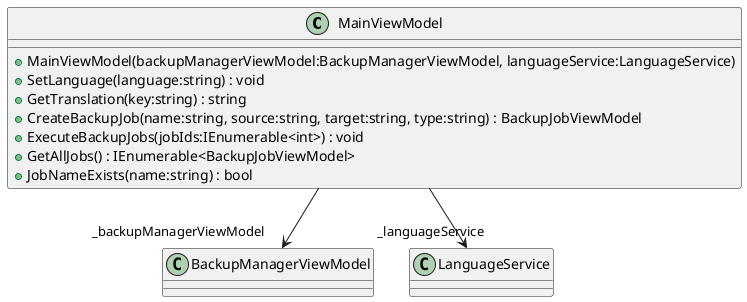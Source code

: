 @startuml
class MainViewModel {
    + MainViewModel(backupManagerViewModel:BackupManagerViewModel, languageService:LanguageService)
    + SetLanguage(language:string) : void
    + GetTranslation(key:string) : string
    + CreateBackupJob(name:string, source:string, target:string, type:string) : BackupJobViewModel
    + ExecuteBackupJobs(jobIds:IEnumerable<int>) : void
    + GetAllJobs() : IEnumerable<BackupJobViewModel>
    + JobNameExists(name:string) : bool
}
MainViewModel --> "_backupManagerViewModel" BackupManagerViewModel
MainViewModel --> "_languageService" LanguageService
@enduml

